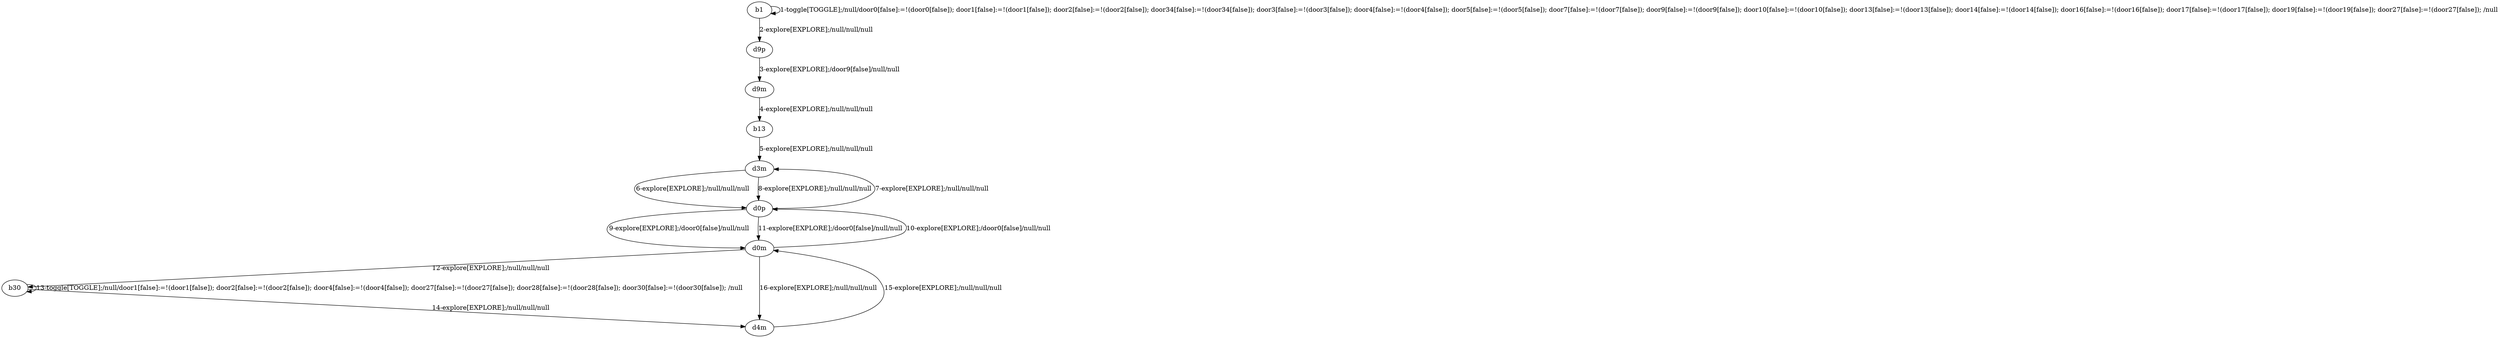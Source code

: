 # Total number of goals covered by this test: 2
# d4m --> d0m
# d0m --> d0p

digraph g {
"b1" -> "b1" [label = "1-toggle[TOGGLE];/null/door0[false]:=!(door0[false]); door1[false]:=!(door1[false]); door2[false]:=!(door2[false]); door34[false]:=!(door34[false]); door3[false]:=!(door3[false]); door4[false]:=!(door4[false]); door5[false]:=!(door5[false]); door7[false]:=!(door7[false]); door9[false]:=!(door9[false]); door10[false]:=!(door10[false]); door13[false]:=!(door13[false]); door14[false]:=!(door14[false]); door16[false]:=!(door16[false]); door17[false]:=!(door17[false]); door19[false]:=!(door19[false]); door27[false]:=!(door27[false]); /null"];
"b1" -> "d9p" [label = "2-explore[EXPLORE];/null/null/null"];
"d9p" -> "d9m" [label = "3-explore[EXPLORE];/door9[false]/null/null"];
"d9m" -> "b13" [label = "4-explore[EXPLORE];/null/null/null"];
"b13" -> "d3m" [label = "5-explore[EXPLORE];/null/null/null"];
"d3m" -> "d0p" [label = "6-explore[EXPLORE];/null/null/null"];
"d0p" -> "d3m" [label = "7-explore[EXPLORE];/null/null/null"];
"d3m" -> "d0p" [label = "8-explore[EXPLORE];/null/null/null"];
"d0p" -> "d0m" [label = "9-explore[EXPLORE];/door0[false]/null/null"];
"d0m" -> "d0p" [label = "10-explore[EXPLORE];/door0[false]/null/null"];
"d0p" -> "d0m" [label = "11-explore[EXPLORE];/door0[false]/null/null"];
"d0m" -> "b30" [label = "12-explore[EXPLORE];/null/null/null"];
"b30" -> "b30" [label = "13-toggle[TOGGLE];/null/door1[false]:=!(door1[false]); door2[false]:=!(door2[false]); door4[false]:=!(door4[false]); door27[false]:=!(door27[false]); door28[false]:=!(door28[false]); door30[false]:=!(door30[false]); /null"];
"b30" -> "d4m" [label = "14-explore[EXPLORE];/null/null/null"];
"d4m" -> "d0m" [label = "15-explore[EXPLORE];/null/null/null"];
"d0m" -> "d4m" [label = "16-explore[EXPLORE];/null/null/null"];
}